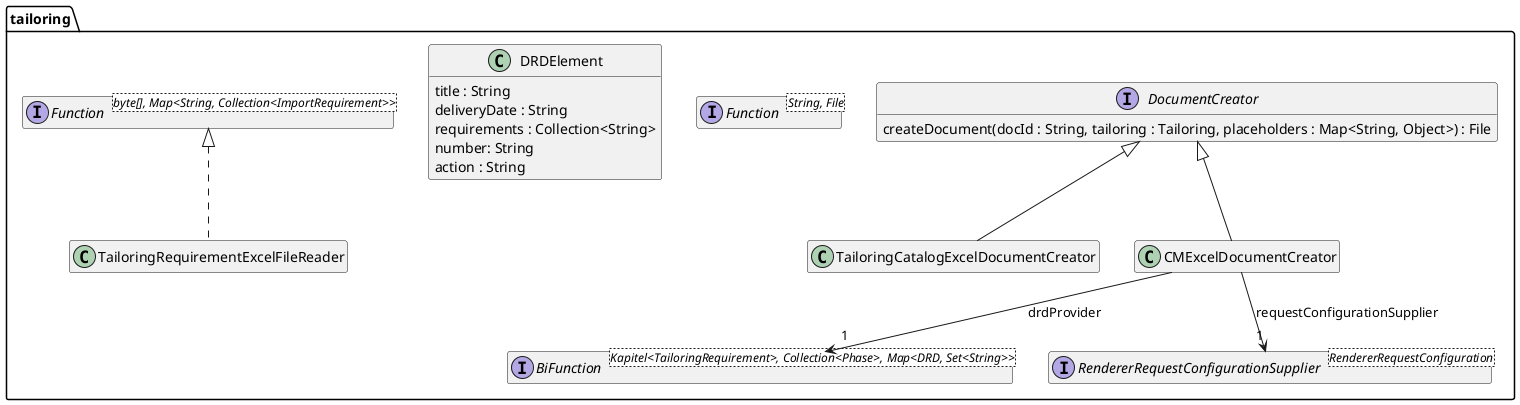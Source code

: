 @startuml Ebene3.png
hide empty members

package tailoring {

    interface DocumentCreator {
        createDocument(docId : String, tailoring : Tailoring, placeholders : Map<String, Object>) : File
    }

    interface "BiFunction<Kapitel<TailoringRequirement>, Collection<Phase>, Map<DRD, Set<String>>>" as drdSupplier {
    }

    interface "Function<String, File>" as templateSupplier {
    }

    interface "RendererRequestConfigurationSupplier<RendererRequestConfiguration>" as RendererRequestConfigurationSupplier {
    }

    class TailoringCatalogExcelDocumentCreator {
    }
    DocumentCreator <|-- TailoringCatalogExcelDocumentCreator

    class CMExcelDocumentCreator {
    }
    DocumentCreator <|-- CMExcelDocumentCreator
    CMExcelDocumentCreator --> "1" RendererRequestConfigurationSupplier : requestConfigurationSupplier
    CMExcelDocumentCreator --> "1" drdSupplier : drdProvider

    class DRDElement {
        title : String
        deliveryDate : String
        requirements : Collection<String>
        number: String
        action : String
    }

    interface "Function<byte[], Map<String, Collection<ImportRequirement>>>" as requirementFunction {
    }

    class TailoringRequirementExcelFileReader {
    }
    requirementFunction <|.. TailoringRequirementExcelFileReader
}
@enduml